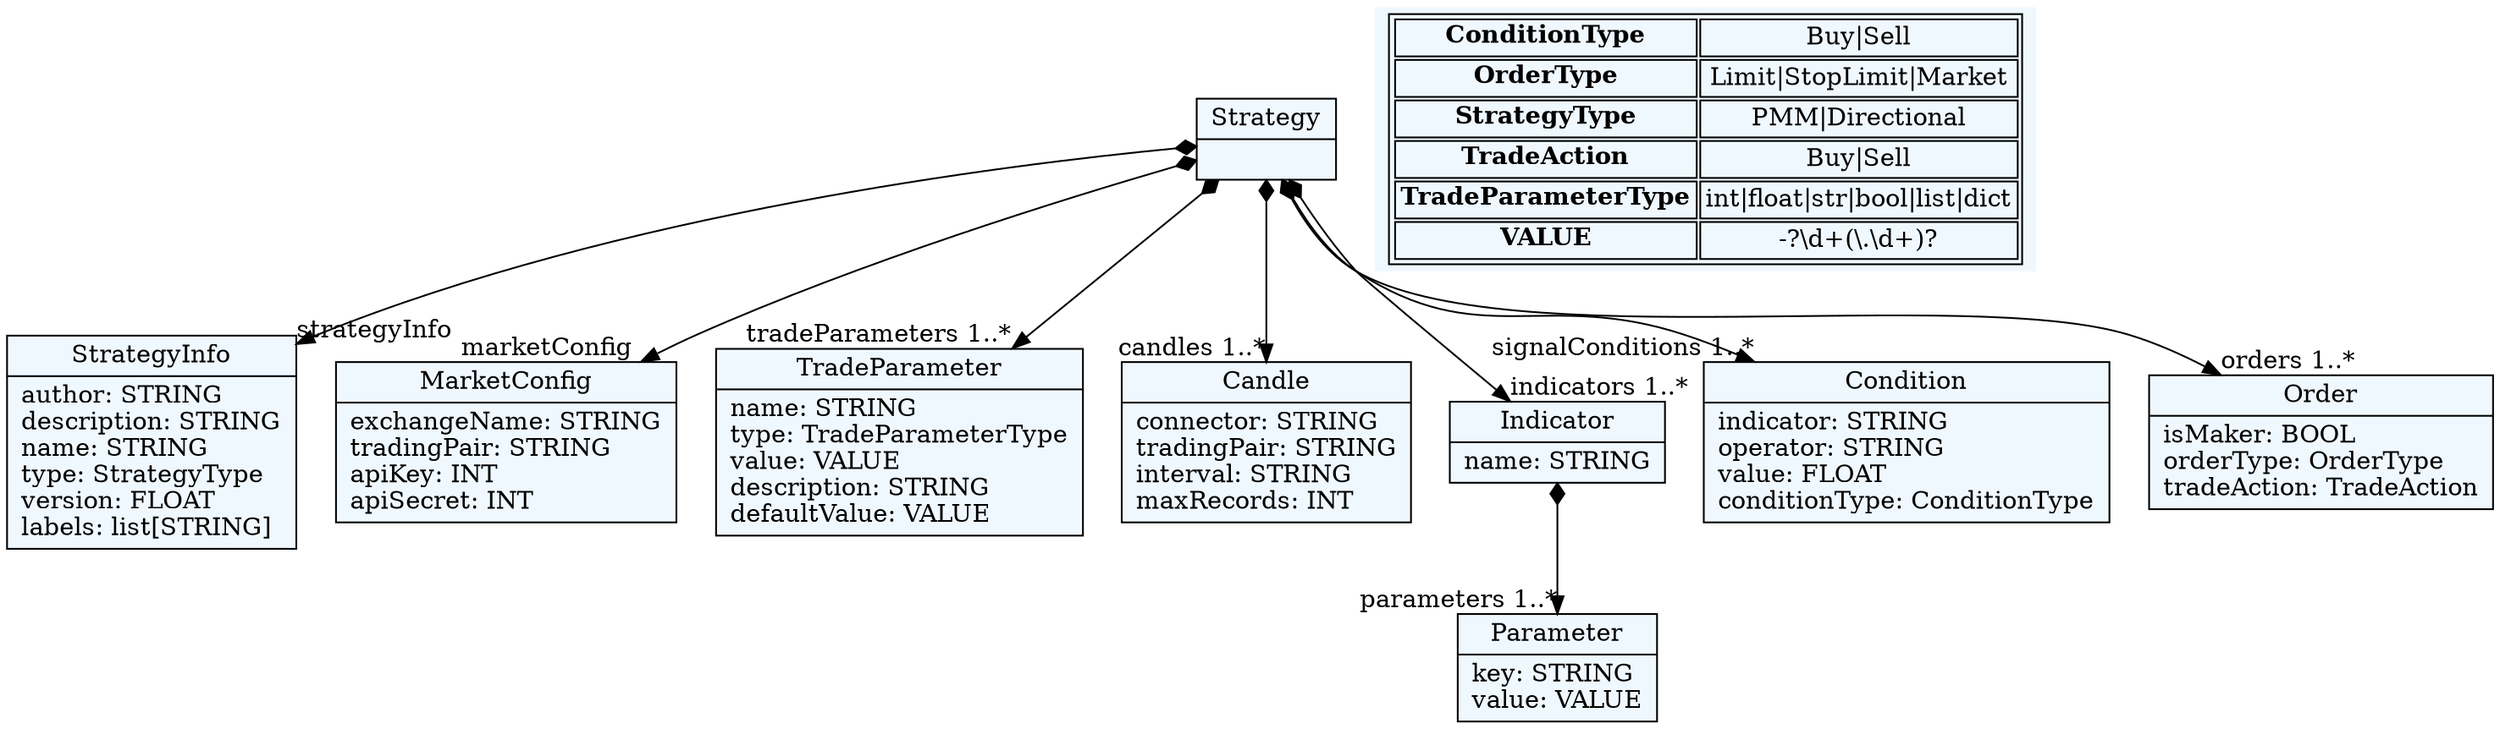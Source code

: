 
    digraph textX {
    fontname = "Bitstream Vera Sans"
    fontsize = 8
    node[
        shape=record,
        style=filled,
        fillcolor=aliceblue
    ]
    nodesep = 0.3
    edge[dir=black,arrowtail=empty]


4436043584[ label="{Strategy|}"]

4436045504[ label="{StrategyInfo|author: STRING\ldescription: STRING\lname: STRING\ltype: StrategyType\lversion: FLOAT\llabels: list[STRING]\l}"]

4436050880[ label="{MarketConfig|exchangeName: STRING\ltradingPair: STRING\lapiKey: INT\lapiSecret: INT\l}"]

4436053568[ label="{TradeParameter|name: STRING\ltype: TradeParameterType\lvalue: VALUE\ldescription: STRING\ldefaultValue: VALUE\l}"]

4436058944[ label="{Candle|connector: STRING\ltradingPair: STRING\linterval: STRING\lmaxRecords: INT\l}"]

4436061632[ label="{Indicator|name: STRING\l}"]

4436064320[ label="{Parameter|key: STRING\lvalue: VALUE\l}"]

4436067008[ label="{Condition|indicator: STRING\loperator: STRING\lvalue: FLOAT\lconditionType: ConditionType\l}"]

4436072384[ label="{Order|isMaker: BOOL\lorderType: OrderType\ltradeAction: TradeAction\l}"]



4436043584 -> 4436045504[arrowtail=diamond, dir=both, headlabel="strategyInfo "]
4436043584 -> 4436050880[arrowtail=diamond, dir=both, headlabel="marketConfig "]
4436043584 -> 4436053568[arrowtail=diamond, dir=both, headlabel="tradeParameters 1..*"]
4436043584 -> 4436058944[arrowtail=diamond, dir=both, headlabel="candles 1..*"]
4436043584 -> 4436061632[arrowtail=diamond, dir=both, headlabel="indicators 1..*"]
4436043584 -> 4436067008[arrowtail=diamond, dir=both, headlabel="signalConditions 1..*"]
4436043584 -> 4436072384[arrowtail=diamond, dir=both, headlabel="orders 1..*"]
4436061632 -> 4436064320[arrowtail=diamond, dir=both, headlabel="parameters 1..*"]
match_rules [ shape=plaintext, label=< <table>
	<tr>
		<td><b>ConditionType</b></td><td>Buy|Sell</td>
	</tr>
	<tr>
		<td><b>OrderType</b></td><td>Limit|StopLimit|Market</td>
	</tr>
	<tr>
		<td><b>StrategyType</b></td><td>PMM|Directional</td>
	</tr>
	<tr>
		<td><b>TradeAction</b></td><td>Buy|Sell</td>
	</tr>
	<tr>
		<td><b>TradeParameterType</b></td><td>int|float|str|bool|list|dict</td>
	</tr>
	<tr>
		<td><b>VALUE</b></td><td>-?\d+(\.\d+)?</td>
	</tr>
</table> >]


}
